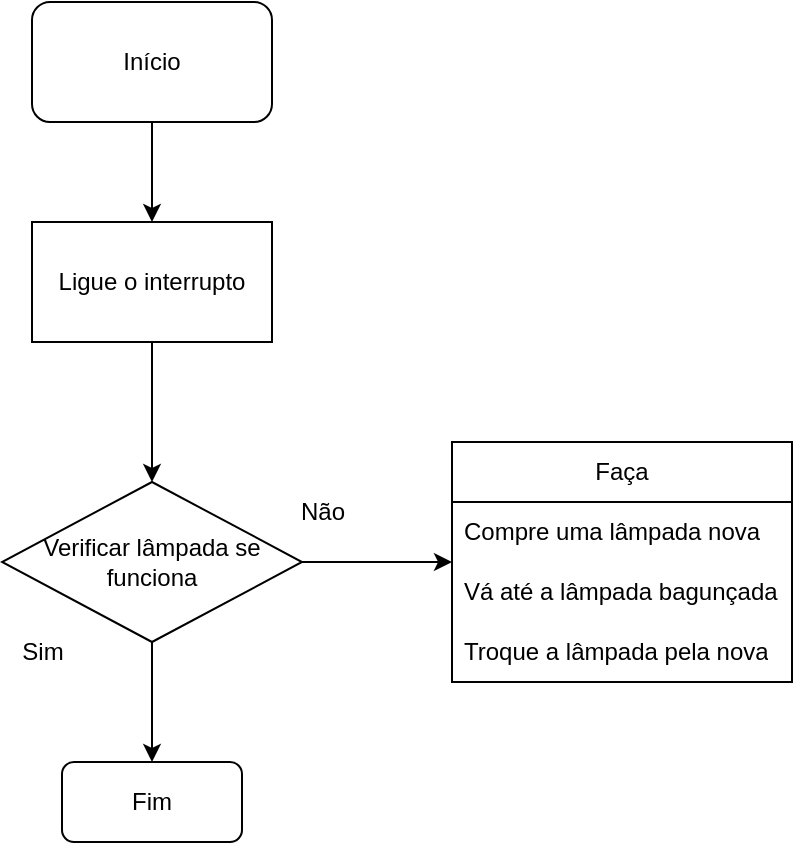 <mxfile version="26.0.10">
  <diagram name="Página-1" id="FHA8rfOp3s6BJhVhdiqj">
    <mxGraphModel dx="1050" dy="557" grid="1" gridSize="10" guides="1" tooltips="1" connect="1" arrows="1" fold="1" page="1" pageScale="1" pageWidth="827" pageHeight="1169" math="0" shadow="0">
      <root>
        <mxCell id="0" />
        <mxCell id="1" parent="0" />
        <mxCell id="ME2Ug2TY4H4piF9oHzPq-2" style="edgeStyle=none;rounded=0;orthogonalLoop=1;jettySize=auto;html=1;exitX=0.5;exitY=1;exitDx=0;exitDy=0;" edge="1" parent="1">
          <mxGeometry relative="1" as="geometry">
            <mxPoint x="430" y="140" as="targetPoint" />
            <mxPoint x="430" y="90" as="sourcePoint" />
          </mxGeometry>
        </mxCell>
        <mxCell id="ME2Ug2TY4H4piF9oHzPq-3" value="Início" style="rounded=1;whiteSpace=wrap;html=1;" vertex="1" parent="1">
          <mxGeometry x="370" y="30" width="120" height="60" as="geometry" />
        </mxCell>
        <mxCell id="ME2Ug2TY4H4piF9oHzPq-5" style="edgeStyle=none;rounded=0;orthogonalLoop=1;jettySize=auto;html=1;" edge="1" parent="1" source="ME2Ug2TY4H4piF9oHzPq-4">
          <mxGeometry relative="1" as="geometry">
            <mxPoint x="430" y="270" as="targetPoint" />
          </mxGeometry>
        </mxCell>
        <mxCell id="ME2Ug2TY4H4piF9oHzPq-4" value="Ligue o interrupto" style="rounded=0;whiteSpace=wrap;html=1;" vertex="1" parent="1">
          <mxGeometry x="370" y="140" width="120" height="60" as="geometry" />
        </mxCell>
        <mxCell id="ME2Ug2TY4H4piF9oHzPq-11" style="edgeStyle=none;rounded=0;orthogonalLoop=1;jettySize=auto;html=1;exitX=1;exitY=0.5;exitDx=0;exitDy=0;" edge="1" parent="1" source="ME2Ug2TY4H4piF9oHzPq-7">
          <mxGeometry relative="1" as="geometry">
            <mxPoint x="580" y="310" as="targetPoint" />
          </mxGeometry>
        </mxCell>
        <mxCell id="ME2Ug2TY4H4piF9oHzPq-12" style="edgeStyle=none;rounded=0;orthogonalLoop=1;jettySize=auto;html=1;exitX=0.5;exitY=1;exitDx=0;exitDy=0;" edge="1" parent="1" source="ME2Ug2TY4H4piF9oHzPq-7">
          <mxGeometry relative="1" as="geometry">
            <mxPoint x="430" y="410" as="targetPoint" />
          </mxGeometry>
        </mxCell>
        <mxCell id="ME2Ug2TY4H4piF9oHzPq-7" value="Verificar lâmpada se funciona" style="rhombus;whiteSpace=wrap;html=1;" vertex="1" parent="1">
          <mxGeometry x="355" y="270" width="150" height="80" as="geometry" />
        </mxCell>
        <mxCell id="ME2Ug2TY4H4piF9oHzPq-8" value="Não" style="text;html=1;align=center;verticalAlign=middle;resizable=0;points=[];autosize=1;strokeColor=none;fillColor=none;" vertex="1" parent="1">
          <mxGeometry x="490" y="270" width="50" height="30" as="geometry" />
        </mxCell>
        <mxCell id="ME2Ug2TY4H4piF9oHzPq-9" value="Sim" style="text;html=1;align=center;verticalAlign=middle;resizable=0;points=[];autosize=1;strokeColor=none;fillColor=none;" vertex="1" parent="1">
          <mxGeometry x="355" y="340" width="40" height="30" as="geometry" />
        </mxCell>
        <mxCell id="ME2Ug2TY4H4piF9oHzPq-14" value="Fim" style="rounded=1;whiteSpace=wrap;html=1;" vertex="1" parent="1">
          <mxGeometry x="385" y="410" width="90" height="40" as="geometry" />
        </mxCell>
        <mxCell id="ME2Ug2TY4H4piF9oHzPq-15" value="Faça" style="swimlane;fontStyle=0;childLayout=stackLayout;horizontal=1;startSize=30;horizontalStack=0;resizeParent=1;resizeParentMax=0;resizeLast=0;collapsible=1;marginBottom=0;whiteSpace=wrap;html=1;" vertex="1" parent="1">
          <mxGeometry x="580" y="250" width="170" height="120" as="geometry" />
        </mxCell>
        <mxCell id="ME2Ug2TY4H4piF9oHzPq-16" value="Compre uma lâmpada nova" style="text;strokeColor=none;fillColor=none;align=left;verticalAlign=middle;spacingLeft=4;spacingRight=4;overflow=hidden;points=[[0,0.5],[1,0.5]];portConstraint=eastwest;rotatable=0;whiteSpace=wrap;html=1;" vertex="1" parent="ME2Ug2TY4H4piF9oHzPq-15">
          <mxGeometry y="30" width="170" height="30" as="geometry" />
        </mxCell>
        <mxCell id="ME2Ug2TY4H4piF9oHzPq-17" value="Vá até a lâmpada bagunçada" style="text;strokeColor=none;fillColor=none;align=left;verticalAlign=middle;spacingLeft=4;spacingRight=4;overflow=hidden;points=[[0,0.5],[1,0.5]];portConstraint=eastwest;rotatable=0;whiteSpace=wrap;html=1;" vertex="1" parent="ME2Ug2TY4H4piF9oHzPq-15">
          <mxGeometry y="60" width="170" height="30" as="geometry" />
        </mxCell>
        <mxCell id="ME2Ug2TY4H4piF9oHzPq-18" value="Troque a lâmpada pela nova" style="text;strokeColor=none;fillColor=none;align=left;verticalAlign=middle;spacingLeft=4;spacingRight=4;overflow=hidden;points=[[0,0.5],[1,0.5]];portConstraint=eastwest;rotatable=0;whiteSpace=wrap;html=1;" vertex="1" parent="ME2Ug2TY4H4piF9oHzPq-15">
          <mxGeometry y="90" width="170" height="30" as="geometry" />
        </mxCell>
      </root>
    </mxGraphModel>
  </diagram>
</mxfile>
